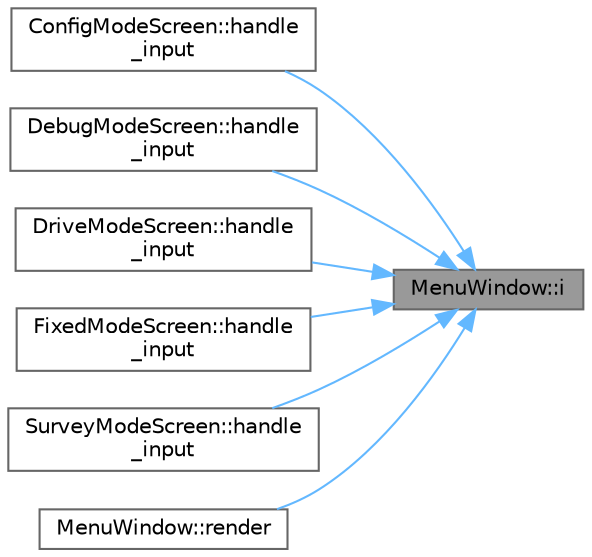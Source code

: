 digraph "MenuWindow::i"
{
 // LATEX_PDF_SIZE
  bgcolor="transparent";
  edge [fontname=Helvetica,fontsize=10,labelfontname=Helvetica,labelfontsize=10];
  node [fontname=Helvetica,fontsize=10,shape=box,height=0.2,width=0.4];
  rankdir="RL";
  Node1 [id="Node000001",label="MenuWindow::i",height=0.2,width=0.4,color="gray40", fillcolor="grey60", style="filled", fontcolor="black",tooltip=" "];
  Node1 -> Node2 [id="edge7_Node000001_Node000002",dir="back",color="steelblue1",style="solid",tooltip=" "];
  Node2 [id="Node000002",label="ConfigModeScreen::handle\l_input",height=0.2,width=0.4,color="grey40", fillcolor="white", style="filled",URL="$class_config_mode_screen.html#a7fcba3bb1764bd72b76c1f80f1f6a762",tooltip=" "];
  Node1 -> Node3 [id="edge8_Node000001_Node000003",dir="back",color="steelblue1",style="solid",tooltip=" "];
  Node3 [id="Node000003",label="DebugModeScreen::handle\l_input",height=0.2,width=0.4,color="grey40", fillcolor="white", style="filled",URL="$class_debug_mode_screen.html#a74b4a2f357094dcda42fffe968067b28",tooltip=" "];
  Node1 -> Node4 [id="edge9_Node000001_Node000004",dir="back",color="steelblue1",style="solid",tooltip=" "];
  Node4 [id="Node000004",label="DriveModeScreen::handle\l_input",height=0.2,width=0.4,color="grey40", fillcolor="white", style="filled",URL="$class_drive_mode_screen.html#a69c70a1c35f362131345ecd652cd4416",tooltip=" "];
  Node1 -> Node5 [id="edge10_Node000001_Node000005",dir="back",color="steelblue1",style="solid",tooltip=" "];
  Node5 [id="Node000005",label="FixedModeScreen::handle\l_input",height=0.2,width=0.4,color="grey40", fillcolor="white", style="filled",URL="$class_fixed_mode_screen.html#afb1295bc1c4272752239f7ea2ee111a4",tooltip=" "];
  Node1 -> Node6 [id="edge11_Node000001_Node000006",dir="back",color="steelblue1",style="solid",tooltip=" "];
  Node6 [id="Node000006",label="SurveyModeScreen::handle\l_input",height=0.2,width=0.4,color="grey40", fillcolor="white", style="filled",URL="$class_survey_mode_screen.html#a2b1210c4b71c7b2da15777f7c8c677d0",tooltip=" "];
  Node1 -> Node7 [id="edge12_Node000001_Node000007",dir="back",color="steelblue1",style="solid",tooltip=" "];
  Node7 [id="Node000007",label="MenuWindow::render",height=0.2,width=0.4,color="grey40", fillcolor="white", style="filled",URL="$class_menu_window.html#a668a8a350e49de44844d8d06d0032938",tooltip=" "];
}
